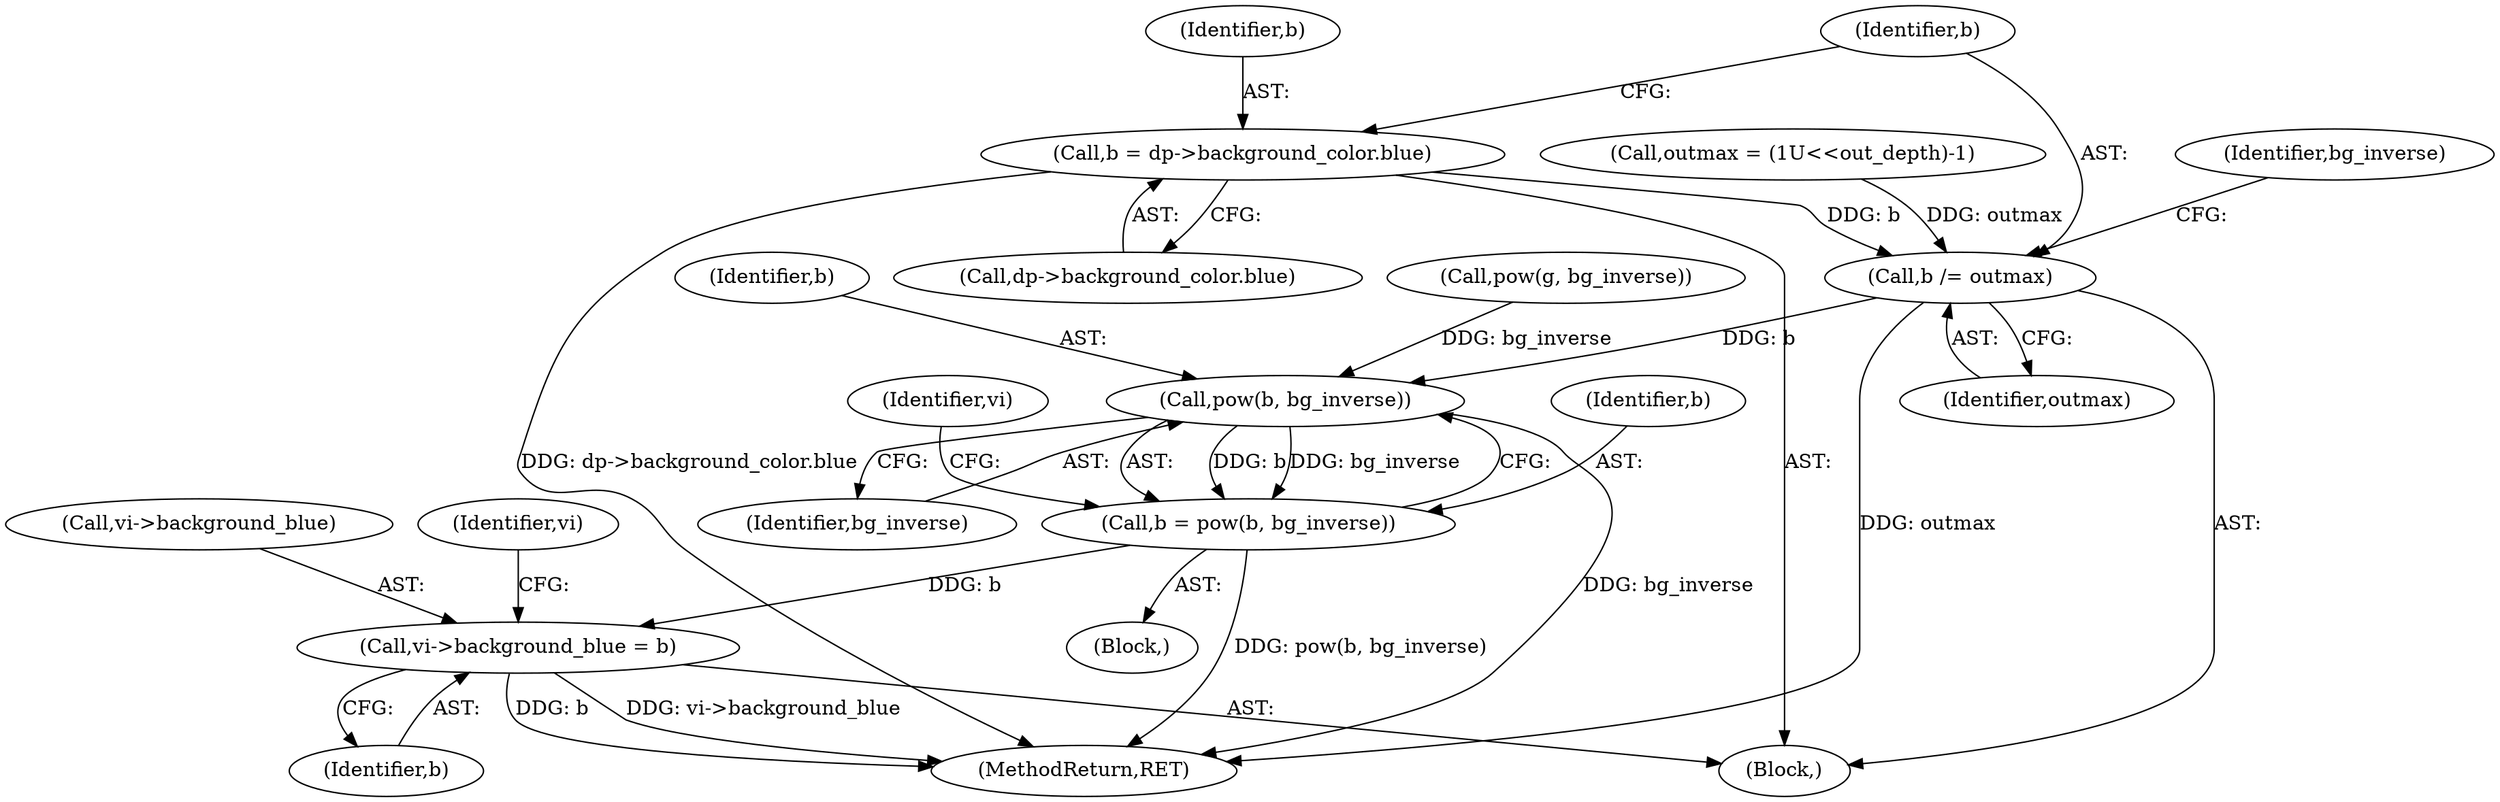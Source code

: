digraph "0_Android_9d4853418ab2f754c2b63e091c29c5529b8b86ca_92@pointer" {
"1000372" [label="(Call,b = dp->background_color.blue)"];
"1000379" [label="(Call,b /= outmax)"];
"1000402" [label="(Call,pow(b, bg_inverse))"];
"1000400" [label="(Call,b = pow(b, bg_inverse))"];
"1000415" [label="(Call,vi->background_blue = b)"];
"1000379" [label="(Call,b /= outmax)"];
"1000372" [label="(Call,b = dp->background_color.blue)"];
"1000429" [label="(Identifier,vi)"];
"1000380" [label="(Identifier,b)"];
"1000340" [label="(Block,)"];
"1000401" [label="(Identifier,b)"];
"1000416" [label="(Call,vi->background_blue)"];
"1000402" [label="(Call,pow(b, bg_inverse))"];
"1000373" [label="(Identifier,b)"];
"1000397" [label="(Call,pow(g, bg_inverse))"];
"1000502" [label="(MethodReturn,RET)"];
"1000389" [label="(Block,)"];
"1000419" [label="(Identifier,b)"];
"1000374" [label="(Call,dp->background_color.blue)"];
"1000404" [label="(Identifier,bg_inverse)"];
"1000386" [label="(Identifier,bg_inverse)"];
"1000381" [label="(Identifier,outmax)"];
"1000407" [label="(Identifier,vi)"];
"1000400" [label="(Call,b = pow(b, bg_inverse))"];
"1000415" [label="(Call,vi->background_blue = b)"];
"1000111" [label="(Call,outmax = (1U<<out_depth)-1)"];
"1000403" [label="(Identifier,b)"];
"1000372" -> "1000340"  [label="AST: "];
"1000372" -> "1000374"  [label="CFG: "];
"1000373" -> "1000372"  [label="AST: "];
"1000374" -> "1000372"  [label="AST: "];
"1000380" -> "1000372"  [label="CFG: "];
"1000372" -> "1000502"  [label="DDG: dp->background_color.blue"];
"1000372" -> "1000379"  [label="DDG: b"];
"1000379" -> "1000340"  [label="AST: "];
"1000379" -> "1000381"  [label="CFG: "];
"1000380" -> "1000379"  [label="AST: "];
"1000381" -> "1000379"  [label="AST: "];
"1000386" -> "1000379"  [label="CFG: "];
"1000379" -> "1000502"  [label="DDG: outmax"];
"1000111" -> "1000379"  [label="DDG: outmax"];
"1000379" -> "1000402"  [label="DDG: b"];
"1000402" -> "1000400"  [label="AST: "];
"1000402" -> "1000404"  [label="CFG: "];
"1000403" -> "1000402"  [label="AST: "];
"1000404" -> "1000402"  [label="AST: "];
"1000400" -> "1000402"  [label="CFG: "];
"1000402" -> "1000502"  [label="DDG: bg_inverse"];
"1000402" -> "1000400"  [label="DDG: b"];
"1000402" -> "1000400"  [label="DDG: bg_inverse"];
"1000397" -> "1000402"  [label="DDG: bg_inverse"];
"1000400" -> "1000389"  [label="AST: "];
"1000401" -> "1000400"  [label="AST: "];
"1000407" -> "1000400"  [label="CFG: "];
"1000400" -> "1000502"  [label="DDG: pow(b, bg_inverse)"];
"1000400" -> "1000415"  [label="DDG: b"];
"1000415" -> "1000340"  [label="AST: "];
"1000415" -> "1000419"  [label="CFG: "];
"1000416" -> "1000415"  [label="AST: "];
"1000419" -> "1000415"  [label="AST: "];
"1000429" -> "1000415"  [label="CFG: "];
"1000415" -> "1000502"  [label="DDG: vi->background_blue"];
"1000415" -> "1000502"  [label="DDG: b"];
}
